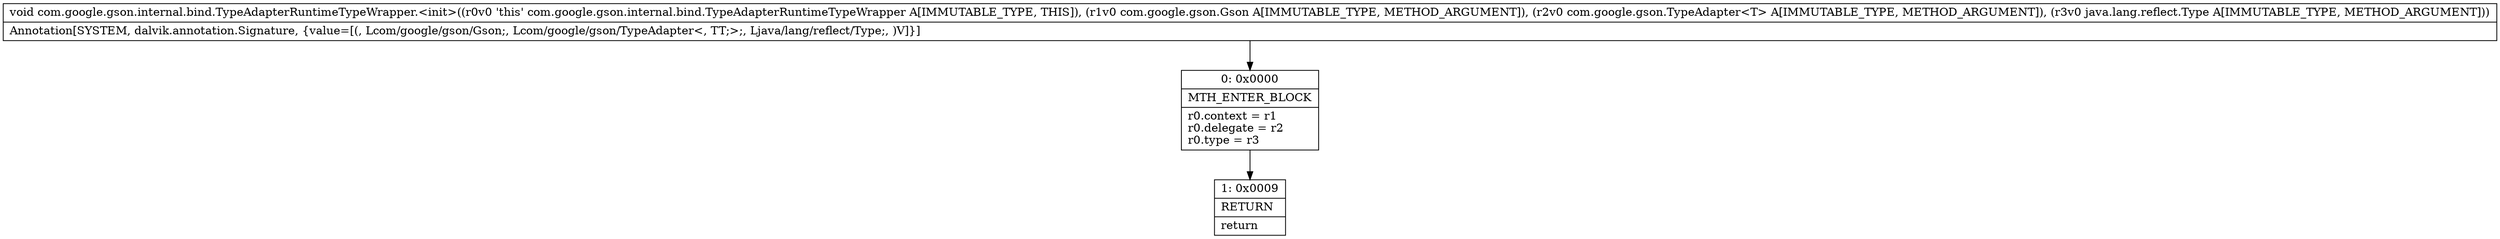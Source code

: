 digraph "CFG forcom.google.gson.internal.bind.TypeAdapterRuntimeTypeWrapper.\<init\>(Lcom\/google\/gson\/Gson;Lcom\/google\/gson\/TypeAdapter;Ljava\/lang\/reflect\/Type;)V" {
Node_0 [shape=record,label="{0\:\ 0x0000|MTH_ENTER_BLOCK\l|r0.context = r1\lr0.delegate = r2\lr0.type = r3\l}"];
Node_1 [shape=record,label="{1\:\ 0x0009|RETURN\l|return\l}"];
MethodNode[shape=record,label="{void com.google.gson.internal.bind.TypeAdapterRuntimeTypeWrapper.\<init\>((r0v0 'this' com.google.gson.internal.bind.TypeAdapterRuntimeTypeWrapper A[IMMUTABLE_TYPE, THIS]), (r1v0 com.google.gson.Gson A[IMMUTABLE_TYPE, METHOD_ARGUMENT]), (r2v0 com.google.gson.TypeAdapter\<T\> A[IMMUTABLE_TYPE, METHOD_ARGUMENT]), (r3v0 java.lang.reflect.Type A[IMMUTABLE_TYPE, METHOD_ARGUMENT]))  | Annotation[SYSTEM, dalvik.annotation.Signature, \{value=[(, Lcom\/google\/gson\/Gson;, Lcom\/google\/gson\/TypeAdapter\<, TT;\>;, Ljava\/lang\/reflect\/Type;, )V]\}]\l}"];
MethodNode -> Node_0;
Node_0 -> Node_1;
}

